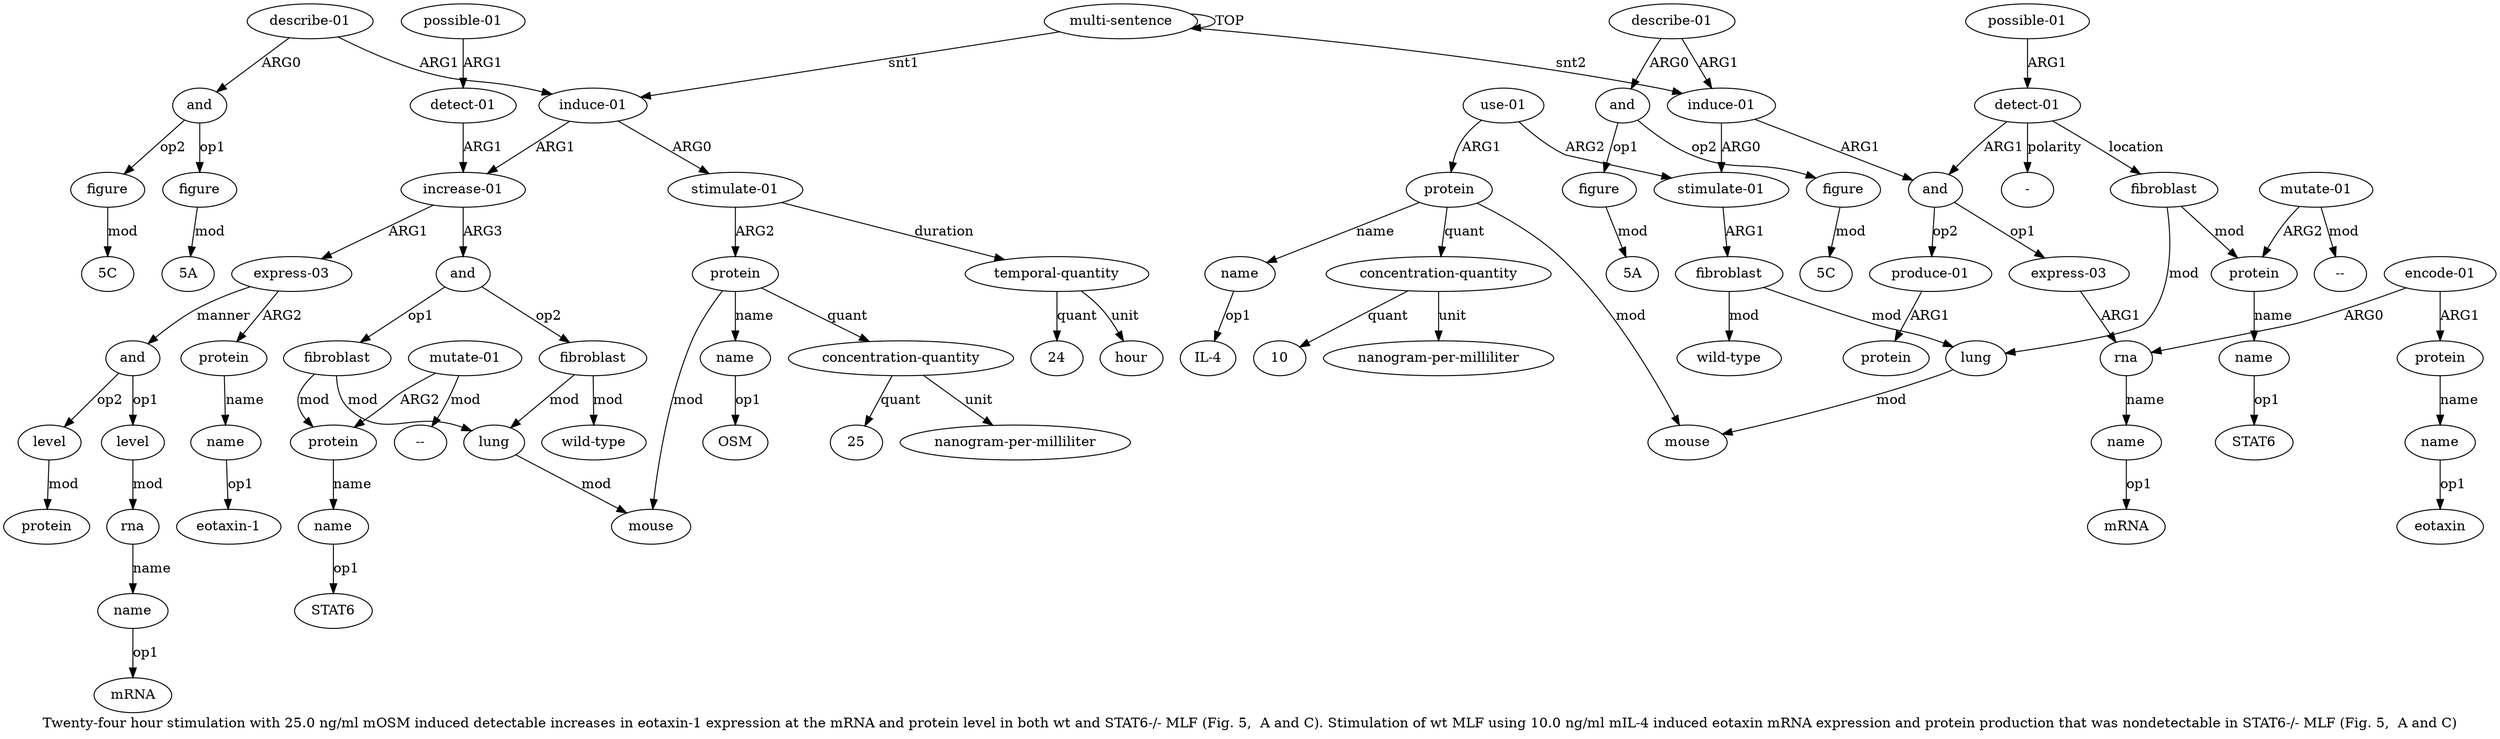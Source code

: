 digraph  {
	graph [label="Twenty-four hour stimulation with 25.0 ng/ml mOSM induced detectable increases in eotaxin-1 expression at the mRNA and protein level \
in both wt and STAT6-/- MLF (Fig. 5,  A and C). Stimulation of wt MLF using 10.0 ng/ml mIL-4 induced eotaxin mRNA expression and \
protein production that was nondetectable in STAT6-/- MLF (Fig. 5,  A and C)"];
	node [label="\N"];
	a20	 [color=black,
		gold_ind=20,
		gold_label=and,
		label=and,
		test_ind=20,
		test_label=and];
	a21	 [color=black,
		gold_ind=21,
		gold_label=fibroblast,
		label=fibroblast,
		test_ind=21,
		test_label=fibroblast];
	a20 -> a21 [key=0,
	color=black,
	gold_label=op1,
	label=op1,
	test_label=op1];
a26 [color=black,
	gold_ind=26,
	gold_label=fibroblast,
	label=fibroblast,
	test_ind=26,
	test_label=fibroblast];
a20 -> a26 [key=0,
color=black,
gold_label=op2,
label=op2,
test_label=op2];
a22 [color=black,
gold_ind=22,
gold_label=lung,
label=lung,
test_ind=22,
test_label=lung];
a21 -> a22 [key=0,
color=black,
gold_label=mod,
label=mod,
test_label=mod];
a23 [color=black,
gold_ind=23,
gold_label=protein,
label=protein,
test_ind=23,
test_label=protein];
a21 -> a23 [key=0,
color=black,
gold_label=mod,
label=mod,
test_label=mod];
a5 [color=black,
gold_ind=5,
gold_label=mouse,
label=mouse,
test_ind=5,
test_label=mouse];
a22 -> a5 [key=0,
color=black,
gold_label=mod,
label=mod,
test_label=mod];
a24 [color=black,
gold_ind=24,
gold_label=name,
label=name,
test_ind=24,
test_label=name];
a23 -> a24 [key=0,
color=black,
gold_label=name,
label=name,
test_label=name];
"a24 STAT6" [color=black,
gold_ind=-1,
gold_label=STAT6,
label=STAT6,
test_ind=-1,
test_label=STAT6];
a24 -> "a24 STAT6" [key=0,
color=black,
gold_label=op1,
label=op1,
test_label=op1];
a25 [color=black,
gold_ind=25,
gold_label="mutate-01",
label="mutate-01",
test_ind=25,
test_label="mutate-01"];
a25 -> a23 [key=0,
color=black,
gold_label=ARG2,
label=ARG2,
test_label=ARG2];
"a25 --" [color=black,
gold_ind=-1,
gold_label="--",
label="--",
test_ind=-1,
test_label="--"];
a25 -> "a25 --" [key=0,
color=black,
gold_label=mod,
label=mod,
test_label=mod];
a26 -> a22 [key=0,
color=black,
gold_label=mod,
label=mod,
test_label=mod];
a27 [color=black,
gold_ind=27,
gold_label="wild-type",
label="wild-type",
test_ind=27,
test_label="wild-type"];
a26 -> a27 [key=0,
color=black,
gold_label=mod,
label=mod,
test_label=mod];
a28 [color=black,
gold_ind=28,
gold_label="detect-01",
label="detect-01",
test_ind=28,
test_label="detect-01"];
a10 [color=black,
gold_ind=10,
gold_label="increase-01",
label="increase-01",
test_ind=10,
test_label="increase-01"];
a28 -> a10 [key=0,
color=black,
gold_label=ARG1,
label=ARG1,
test_label=ARG1];
a29 [color=black,
gold_ind=29,
gold_label="possible-01",
label="possible-01",
test_ind=29,
test_label="possible-01"];
a29 -> a28 [key=0,
color=black,
gold_label=ARG1,
label=ARG1,
test_label=ARG1];
a60 [color=black,
gold_ind=60,
gold_label="describe-01",
label="describe-01",
test_ind=60,
test_label="describe-01"];
a34 [color=black,
gold_ind=34,
gold_label="induce-01",
label="induce-01",
test_ind=34,
test_label="induce-01"];
a60 -> a34 [key=0,
color=black,
gold_label=ARG1,
label=ARG1,
test_label=ARG1];
a61 [color=black,
gold_ind=61,
gold_label=and,
label=and,
test_ind=61,
test_label=and];
a60 -> a61 [key=0,
color=black,
gold_label=ARG0,
label=ARG0,
test_label=ARG0];
a31 [color=black,
gold_ind=31,
gold_label=and,
label=and,
test_ind=31,
test_label=and];
a33 [color=black,
gold_ind=33,
gold_label=figure,
label=figure,
test_ind=33,
test_label=figure];
a31 -> a33 [key=0,
color=black,
gold_label=op2,
label=op2,
test_label=op2];
a32 [color=black,
gold_ind=32,
gold_label=figure,
label=figure,
test_ind=32,
test_label=figure];
a31 -> a32 [key=0,
color=black,
gold_label=op1,
label=op1,
test_label=op1];
a62 [color=black,
gold_ind=62,
gold_label=figure,
label=figure,
test_ind=62,
test_label=figure];
"a62 5A" [color=black,
gold_ind=-1,
gold_label="5A",
label="5A",
test_ind=-1,
test_label="5A"];
a62 -> "a62 5A" [key=0,
color=black,
gold_label=mod,
label=mod,
test_label=mod];
a63 [color=black,
gold_ind=63,
gold_label=figure,
label=figure,
test_ind=63,
test_label=figure];
"a63 5C" [color=black,
gold_ind=-1,
gold_label="5C",
label="5C",
test_ind=-1,
test_label="5C"];
a63 -> "a63 5C" [key=0,
color=black,
gold_label=mod,
label=mod,
test_label=mod];
"a4 OSM" [color=black,
gold_ind=-1,
gold_label=OSM,
label=OSM,
test_ind=-1,
test_label=OSM];
a30 [color=black,
gold_ind=30,
gold_label="describe-01",
label="describe-01",
test_ind=30,
test_label="describe-01"];
a30 -> a31 [key=0,
color=black,
gold_label=ARG0,
label=ARG0,
test_label=ARG0];
a1 [color=black,
gold_ind=1,
gold_label="induce-01",
label="induce-01",
test_ind=1,
test_label="induce-01"];
a30 -> a1 [key=0,
color=black,
gold_label=ARG1,
label=ARG1,
test_label=ARG1];
"a42 IL-4" [color=black,
gold_ind=-1,
gold_label="IL-4",
label="IL-4",
test_ind=-1,
test_label="IL-4"];
a37 [color=black,
gold_ind=37,
gold_label=lung,
label=lung,
test_ind=37,
test_label=lung];
a38 [color=black,
gold_ind=38,
gold_label=mouse,
label=mouse,
test_ind=38,
test_label=mouse];
a37 -> a38 [key=0,
color=black,
gold_label=mod,
label=mod,
test_label=mod];
"a43 10" [color=black,
gold_ind=-1,
gold_label=10,
label=10,
test_ind=-1,
test_label=10];
a36 [color=black,
gold_ind=36,
gold_label=fibroblast,
label=fibroblast,
test_ind=36,
test_label=fibroblast];
a36 -> a37 [key=0,
color=black,
gold_label=mod,
label=mod,
test_label=mod];
a39 [color=black,
gold_ind=39,
gold_label="wild-type",
label="wild-type",
test_ind=39,
test_label="wild-type"];
a36 -> a39 [key=0,
color=black,
gold_label=mod,
label=mod,
test_label=mod];
"a33 5C" [color=black,
gold_ind=-1,
gold_label="5C",
label="5C",
test_ind=-1,
test_label="5C"];
a33 -> "a33 5C" [key=0,
color=black,
gold_label=mod,
label=mod,
test_label=mod];
"a57 STAT6" [color=black,
gold_ind=-1,
gold_label=STAT6,
label=STAT6,
test_ind=-1,
test_label=STAT6];
"a48 mRNA" [color=black,
gold_ind=-1,
gold_label=mRNA,
label=mRNA,
test_ind=-1,
test_label=mRNA];
a35 [color=black,
gold_ind=35,
gold_label="stimulate-01",
label="stimulate-01",
test_ind=35,
test_label="stimulate-01"];
a35 -> a36 [key=0,
color=black,
gold_label=ARG1,
label=ARG1,
test_label=ARG1];
"a32 5A" [color=black,
gold_ind=-1,
gold_label="5A",
label="5A",
test_ind=-1,
test_label="5A"];
a34 -> a35 [key=0,
color=black,
gold_label=ARG0,
label=ARG0,
test_label=ARG0];
a45 [color=black,
gold_ind=45,
gold_label=and,
label=and,
test_ind=45,
test_label=and];
a34 -> a45 [key=0,
color=black,
gold_label=ARG1,
label=ARG1,
test_label=ARG1];
"a54 -" [color=black,
gold_ind=-1,
gold_label="-",
label="-",
test_ind=-1,
test_label="-"];
a51 [color=black,
gold_ind=51,
gold_label=name,
label=name,
test_ind=51,
test_label=name];
"a51 eotaxin" [color=black,
gold_ind=-1,
gold_label=eotaxin,
label=eotaxin,
test_ind=-1,
test_label=eotaxin];
a51 -> "a51 eotaxin" [key=0,
color=black,
gold_label=op1,
label=op1,
test_label=op1];
a50 [color=black,
gold_ind=50,
gold_label=protein,
label=protein,
test_ind=50,
test_label=protein];
a50 -> a51 [key=0,
color=black,
gold_label=name,
label=name,
test_label=name];
a53 [color=black,
gold_ind=53,
gold_label=protein,
label=protein,
test_ind=53,
test_label=protein];
a52 [color=black,
gold_ind=52,
gold_label="produce-01",
label="produce-01",
test_ind=52,
test_label="produce-01"];
a52 -> a53 [key=0,
color=black,
gold_label=ARG1,
label=ARG1,
test_label=ARG1];
a55 [color=black,
gold_ind=55,
gold_label=fibroblast,
label=fibroblast,
test_ind=55,
test_label=fibroblast];
a55 -> a37 [key=0,
color=black,
gold_label=mod,
label=mod,
test_label=mod];
a56 [color=black,
gold_ind=56,
gold_label=protein,
label=protein,
test_ind=56,
test_label=protein];
a55 -> a56 [key=0,
color=black,
gold_label=mod,
label=mod,
test_label=mod];
a54 [color=black,
gold_ind=54,
gold_label="detect-01",
label="detect-01",
test_ind=54,
test_label="detect-01"];
a54 -> "a54 -" [key=0,
color=black,
gold_label=polarity,
label=polarity,
test_label=polarity];
a54 -> a55 [key=0,
color=black,
gold_label=location,
label=location,
test_label=location];
a54 -> a45 [key=0,
color=black,
gold_label=ARG1,
label=ARG1,
test_label=ARG1];
a57 [color=black,
gold_ind=57,
gold_label=name,
label=name,
test_ind=57,
test_label=name];
a57 -> "a57 STAT6" [key=0,
color=black,
gold_label=op1,
label=op1,
test_label=op1];
a56 -> a57 [key=0,
color=black,
gold_label=name,
label=name,
test_label=name];
a59 [color=black,
gold_ind=59,
gold_label="possible-01",
label="possible-01",
test_ind=59,
test_label="possible-01"];
a59 -> a54 [key=0,
color=black,
gold_label=ARG1,
label=ARG1,
test_label=ARG1];
a58 [color=black,
gold_ind=58,
gold_label="mutate-01",
label="mutate-01",
test_ind=58,
test_label="mutate-01"];
a58 -> a56 [key=0,
color=black,
gold_label=ARG2,
label=ARG2,
test_label=ARG2];
"a58 --" [color=black,
gold_ind=-1,
gold_label="--",
label="--",
test_ind=-1,
test_label="--"];
a58 -> "a58 --" [key=0,
color=black,
gold_label=mod,
label=mod,
test_label=mod];
a32 -> "a32 5A" [key=0,
color=black,
gold_label=mod,
label=mod,
test_label=mod];
"a17 mRNA" [color=black,
gold_ind=-1,
gold_label=mRNA,
label=mRNA,
test_ind=-1,
test_label=mRNA];
a15 [color=black,
gold_ind=15,
gold_label=level,
label=level,
test_ind=15,
test_label=level];
a16 [color=black,
gold_ind=16,
gold_label=rna,
label=rna,
test_ind=16,
test_label=rna];
a15 -> a16 [key=0,
color=black,
gold_label=mod,
label=mod,
test_label=mod];
a14 [color=black,
gold_ind=14,
gold_label=and,
label=and,
test_ind=14,
test_label=and];
a14 -> a15 [key=0,
color=black,
gold_label=op1,
label=op1,
test_label=op1];
a18 [color=black,
gold_ind=18,
gold_label=level,
label=level,
test_ind=18,
test_label=level];
a14 -> a18 [key=0,
color=black,
gold_label=op2,
label=op2,
test_label=op2];
a17 [color=black,
gold_ind=17,
gold_label=name,
label=name,
test_ind=17,
test_label=name];
a17 -> "a17 mRNA" [key=0,
color=black,
gold_label=op1,
label=op1,
test_label=op1];
a16 -> a17 [key=0,
color=black,
gold_label=name,
label=name,
test_label=name];
a11 [color=black,
gold_ind=11,
gold_label="express-03",
label="express-03",
test_ind=11,
test_label="express-03"];
a11 -> a14 [key=0,
color=black,
gold_label=manner,
label=manner,
test_label=manner];
a12 [color=black,
gold_ind=12,
gold_label=protein,
label=protein,
test_ind=12,
test_label=protein];
a11 -> a12 [key=0,
color=black,
gold_label=ARG2,
label=ARG2,
test_label=ARG2];
a10 -> a20 [key=0,
color=black,
gold_label=ARG3,
label=ARG3,
test_label=ARG3];
a10 -> a11 [key=0,
color=black,
gold_label=ARG1,
label=ARG1,
test_label=ARG1];
a13 [color=black,
gold_ind=13,
gold_label=name,
label=name,
test_ind=13,
test_label=name];
"a13 eotaxin-1" [color=black,
gold_ind=-1,
gold_label="eotaxin-1",
label="eotaxin-1",
test_ind=-1,
test_label="eotaxin-1"];
a13 -> "a13 eotaxin-1" [key=0,
color=black,
gold_label=op1,
label=op1,
test_label=op1];
a12 -> a13 [key=0,
color=black,
gold_label=name,
label=name,
test_label=name];
a19 [color=black,
gold_ind=19,
gold_label=protein,
label=protein,
test_ind=19,
test_label=protein];
a18 -> a19 [key=0,
color=black,
gold_label=mod,
label=mod,
test_label=mod];
a61 -> a62 [key=0,
color=black,
gold_label=op1,
label=op1,
test_label=op1];
a61 -> a63 [key=0,
color=black,
gold_label=op2,
label=op2,
test_label=op2];
a1 -> a10 [key=0,
color=black,
gold_label=ARG1,
label=ARG1,
test_label=ARG1];
a2 [color=black,
gold_ind=2,
gold_label="stimulate-01",
label="stimulate-01",
test_ind=2,
test_label="stimulate-01"];
a1 -> a2 [key=0,
color=black,
gold_label=ARG0,
label=ARG0,
test_label=ARG0];
a0 [color=black,
gold_ind=0,
gold_label="multi-sentence",
label="multi-sentence",
test_ind=0,
test_label="multi-sentence"];
a0 -> a34 [key=0,
color=black,
gold_label=snt2,
label=snt2,
test_label=snt2];
a0 -> a1 [key=0,
color=black,
gold_label=snt1,
label=snt1,
test_label=snt1];
a0 -> a0 [key=0,
color=black,
gold_label=TOP,
label=TOP,
test_label=TOP];
a3 [color=black,
gold_ind=3,
gold_label=protein,
label=protein,
test_ind=3,
test_label=protein];
a3 -> a5 [key=0,
color=black,
gold_label=mod,
label=mod,
test_label=mod];
a4 [color=black,
gold_ind=4,
gold_label=name,
label=name,
test_ind=4,
test_label=name];
a3 -> a4 [key=0,
color=black,
gold_label=name,
label=name,
test_label=name];
a6 [color=black,
gold_ind=6,
gold_label="concentration-quantity",
label="concentration-quantity",
test_ind=6,
test_label="concentration-quantity"];
a3 -> a6 [key=0,
color=black,
gold_label=quant,
label=quant,
test_label=quant];
a2 -> a3 [key=0,
color=black,
gold_label=ARG2,
label=ARG2,
test_label=ARG2];
a8 [color=black,
gold_ind=8,
gold_label="temporal-quantity",
label="temporal-quantity",
test_ind=8,
test_label="temporal-quantity"];
a2 -> a8 [key=0,
color=black,
gold_label=duration,
label=duration,
test_label=duration];
a4 -> "a4 OSM" [key=0,
color=black,
gold_label=op1,
label=op1,
test_label=op1];
a7 [color=black,
gold_ind=7,
gold_label="nanogram-per-milliliter",
label="nanogram-per-milliliter",
test_ind=7,
test_label="nanogram-per-milliliter"];
a6 -> a7 [key=0,
color=black,
gold_label=unit,
label=unit,
test_label=unit];
"a6 25" [color=black,
gold_ind=-1,
gold_label=25,
label=25,
test_ind=-1,
test_label=25];
a6 -> "a6 25" [key=0,
color=black,
gold_label=quant,
label=quant,
test_label=quant];
a9 [color=black,
gold_ind=9,
gold_label=hour,
label=hour,
test_ind=9,
test_label=hour];
a8 -> a9 [key=0,
color=black,
gold_label=unit,
label=unit,
test_label=unit];
"a8 24" [color=black,
gold_ind=-1,
gold_label=24,
label=24,
test_ind=-1,
test_label=24];
a8 -> "a8 24" [key=0,
color=black,
gold_label=quant,
label=quant,
test_label=quant];
a46 [color=black,
gold_ind=46,
gold_label="express-03",
label="express-03",
test_ind=46,
test_label="express-03"];
a47 [color=black,
gold_ind=47,
gold_label=rna,
label=rna,
test_ind=47,
test_label=rna];
a46 -> a47 [key=0,
color=black,
gold_label=ARG1,
label=ARG1,
test_label=ARG1];
a48 [color=black,
gold_ind=48,
gold_label=name,
label=name,
test_ind=48,
test_label=name];
a47 -> a48 [key=0,
color=black,
gold_label=name,
label=name,
test_label=name];
a44 [color=black,
gold_ind=44,
gold_label="nanogram-per-milliliter",
label="nanogram-per-milliliter",
test_ind=44,
test_label="nanogram-per-milliliter"];
a45 -> a52 [key=0,
color=black,
gold_label=op2,
label=op2,
test_label=op2];
a45 -> a46 [key=0,
color=black,
gold_label=op1,
label=op1,
test_label=op1];
a42 [color=black,
gold_ind=42,
gold_label=name,
label=name,
test_ind=42,
test_label=name];
a42 -> "a42 IL-4" [key=0,
color=black,
gold_label=op1,
label=op1,
test_label=op1];
a43 [color=black,
gold_ind=43,
gold_label="concentration-quantity",
label="concentration-quantity",
test_ind=43,
test_label="concentration-quantity"];
a43 -> "a43 10" [key=0,
color=black,
gold_label=quant,
label=quant,
test_label=quant];
a43 -> a44 [key=0,
color=black,
gold_label=unit,
label=unit,
test_label=unit];
a40 [color=black,
gold_ind=40,
gold_label="use-01",
label="use-01",
test_ind=40,
test_label="use-01"];
a40 -> a35 [key=0,
color=black,
gold_label=ARG2,
label=ARG2,
test_label=ARG2];
a41 [color=black,
gold_ind=41,
gold_label=protein,
label=protein,
test_ind=41,
test_label=protein];
a40 -> a41 [key=0,
color=black,
gold_label=ARG1,
label=ARG1,
test_label=ARG1];
a41 -> a38 [key=0,
color=black,
gold_label=mod,
label=mod,
test_label=mod];
a41 -> a42 [key=0,
color=black,
gold_label=name,
label=name,
test_label=name];
a41 -> a43 [key=0,
color=black,
gold_label=quant,
label=quant,
test_label=quant];
a48 -> "a48 mRNA" [key=0,
color=black,
gold_label=op1,
label=op1,
test_label=op1];
a49 [color=black,
gold_ind=49,
gold_label="encode-01",
label="encode-01",
test_ind=49,
test_label="encode-01"];
a49 -> a50 [key=0,
color=black,
gold_label=ARG1,
label=ARG1,
test_label=ARG1];
a49 -> a47 [key=0,
color=black,
gold_label=ARG0,
label=ARG0,
test_label=ARG0];
}
